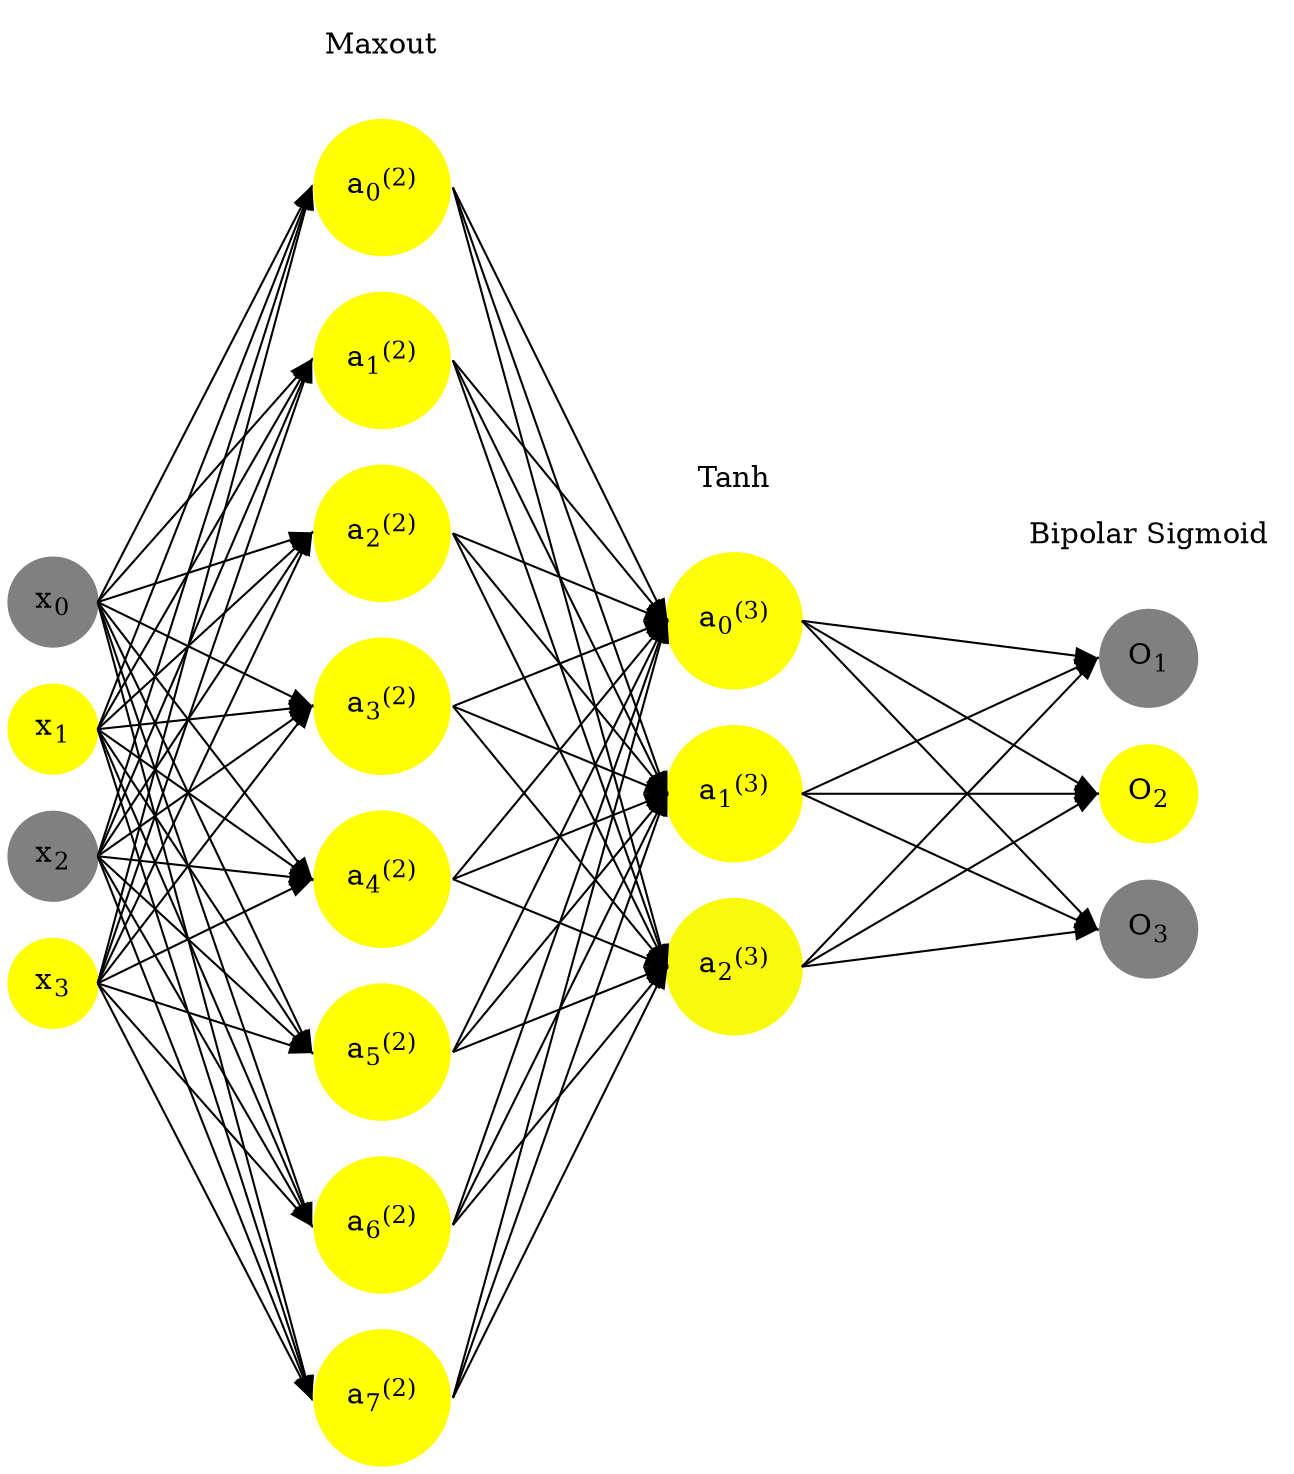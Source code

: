 digraph G {
	rankdir = LR;
	splines=false;
	edge[style=invis];
	ranksep= 1.4;
	{
	node [shape=circle, color="0.1667, 0.0, 0.5", style=filled, fillcolor="0.1667, 0.0, 0.5"];
	x0 [label=<x<sub>0</sub>>];
	}
	{
	node [shape=circle, color="0.1667, 1.0, 1.0", style=filled, fillcolor="0.1667, 1.0, 1.0"];
	x1 [label=<x<sub>1</sub>>];
	}
	{
	node [shape=circle, color="0.1667, 0.0, 0.5", style=filled, fillcolor="0.1667, 0.0, 0.5"];
	x2 [label=<x<sub>2</sub>>];
	}
	{
	node [shape=circle, color="0.1667, 1.0, 1.0", style=filled, fillcolor="0.1667, 1.0, 1.0"];
	x3 [label=<x<sub>3</sub>>];
	}
	{
	node [shape=circle, color="0.1667, 1.979727, 1.489863", style=filled, fillcolor="0.1667, 1.979727, 1.489863"];
	a02 [label=<a<sub>0</sub><sup>(2)</sup>>];
	}
	{
	node [shape=circle, color="0.1667, 1.389609, 1.194804", style=filled, fillcolor="0.1667, 1.389609, 1.194804"];
	a12 [label=<a<sub>1</sub><sup>(2)</sup>>];
	}
	{
	node [shape=circle, color="0.1667, 1.389609, 1.194804", style=filled, fillcolor="0.1667, 1.389609, 1.194804"];
	a22 [label=<a<sub>2</sub><sup>(2)</sup>>];
	}
	{
	node [shape=circle, color="0.1667, 1.389609, 1.194804", style=filled, fillcolor="0.1667, 1.389609, 1.194804"];
	a32 [label=<a<sub>3</sub><sup>(2)</sup>>];
	}
	{
	node [shape=circle, color="0.1667, 1.389609, 1.194804", style=filled, fillcolor="0.1667, 1.389609, 1.194804"];
	a42 [label=<a<sub>4</sub><sup>(2)</sup>>];
	}
	{
	node [shape=circle, color="0.1667, 1.389609, 1.194804", style=filled, fillcolor="0.1667, 1.389609, 1.194804"];
	a52 [label=<a<sub>5</sub><sup>(2)</sup>>];
	}
	{
	node [shape=circle, color="0.1667, 1.389609, 1.194804", style=filled, fillcolor="0.1667, 1.389609, 1.194804"];
	a62 [label=<a<sub>6</sub><sup>(2)</sup>>];
	}
	{
	node [shape=circle, color="0.1667, 1.389609, 1.194804", style=filled, fillcolor="0.1667, 1.389609, 1.194804"];
	a72 [label=<a<sub>7</sub><sup>(2)</sup>>];
	}
	{
	node [shape=circle, color="0.1667, 0.977789, 0.988894", style=filled, fillcolor="0.1667, 0.977789, 0.988894"];
	a03 [label=<a<sub>0</sub><sup>(3)</sup>>];
	}
	{
	node [shape=circle, color="0.1667, 0.999997, 0.999998", style=filled, fillcolor="0.1667, 0.999997, 0.999998"];
	a13 [label=<a<sub>1</sub><sup>(3)</sup>>];
	}
	{
	node [shape=circle, color="0.1667, 0.950862, 0.975431", style=filled, fillcolor="0.1667, 0.950862, 0.975431"];
	a23 [label=<a<sub>2</sub><sup>(3)</sup>>];
	}
	{
	node [shape=circle, color="0.1667, 0.0, 0.5", style=filled, fillcolor="0.1667, 0.0, 0.5"];
	O1 [label=<O<sub>1</sub>>];
	}
	{
	node [shape=circle, color="0.1667, 1.0, 1.0", style=filled, fillcolor="0.1667, 1.0, 1.0"];
	O2 [label=<O<sub>2</sub>>];
	}
	{
	node [shape=circle, color="0.1667, 0.0, 0.5", style=filled, fillcolor="0.1667, 0.0, 0.5"];
	O3 [label=<O<sub>3</sub>>];
	}
	{
	rank=same;
	x0->x1->x2->x3;
	}
	{
	rank=same;
	a02->a12->a22->a32->a42->a52->a62->a72;
	}
	{
	rank=same;
	a03->a13->a23;
	}
	{
	rank=same;
	O1->O2->O3;
	}
	l1 [shape=plaintext,label="Maxout"];
	l1->a02;
	{rank=same; l1;a02};
	l2 [shape=plaintext,label="Tanh"];
	l2->a03;
	{rank=same; l2;a03};
	l3 [shape=plaintext,label="Bipolar Sigmoid"];
	l3->O1;
	{rank=same; l3;O1};
edge[style=solid, tailport=e, headport=w];
	{x0;x1;x2;x3} -> {a02;a12;a22;a32;a42;a52;a62;a72};
	{a02;a12;a22;a32;a42;a52;a62;a72} -> {a03;a13;a23};
	{a03;a13;a23} -> {O1,O2,O3};
}